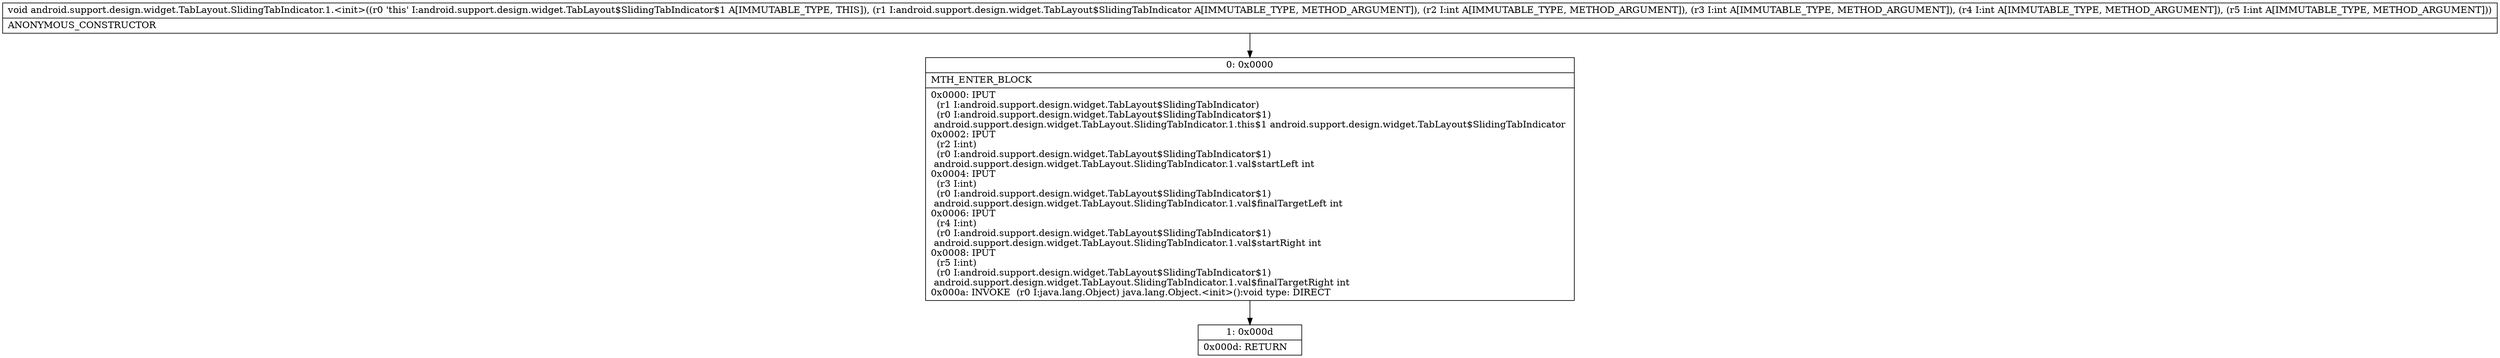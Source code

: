digraph "CFG forandroid.support.design.widget.TabLayout.SlidingTabIndicator.1.\<init\>(Landroid\/support\/design\/widget\/TabLayout$SlidingTabIndicator;IIII)V" {
Node_0 [shape=record,label="{0\:\ 0x0000|MTH_ENTER_BLOCK\l|0x0000: IPUT  \l  (r1 I:android.support.design.widget.TabLayout$SlidingTabIndicator)\l  (r0 I:android.support.design.widget.TabLayout$SlidingTabIndicator$1)\l android.support.design.widget.TabLayout.SlidingTabIndicator.1.this$1 android.support.design.widget.TabLayout$SlidingTabIndicator \l0x0002: IPUT  \l  (r2 I:int)\l  (r0 I:android.support.design.widget.TabLayout$SlidingTabIndicator$1)\l android.support.design.widget.TabLayout.SlidingTabIndicator.1.val$startLeft int \l0x0004: IPUT  \l  (r3 I:int)\l  (r0 I:android.support.design.widget.TabLayout$SlidingTabIndicator$1)\l android.support.design.widget.TabLayout.SlidingTabIndicator.1.val$finalTargetLeft int \l0x0006: IPUT  \l  (r4 I:int)\l  (r0 I:android.support.design.widget.TabLayout$SlidingTabIndicator$1)\l android.support.design.widget.TabLayout.SlidingTabIndicator.1.val$startRight int \l0x0008: IPUT  \l  (r5 I:int)\l  (r0 I:android.support.design.widget.TabLayout$SlidingTabIndicator$1)\l android.support.design.widget.TabLayout.SlidingTabIndicator.1.val$finalTargetRight int \l0x000a: INVOKE  (r0 I:java.lang.Object) java.lang.Object.\<init\>():void type: DIRECT \l}"];
Node_1 [shape=record,label="{1\:\ 0x000d|0x000d: RETURN   \l}"];
MethodNode[shape=record,label="{void android.support.design.widget.TabLayout.SlidingTabIndicator.1.\<init\>((r0 'this' I:android.support.design.widget.TabLayout$SlidingTabIndicator$1 A[IMMUTABLE_TYPE, THIS]), (r1 I:android.support.design.widget.TabLayout$SlidingTabIndicator A[IMMUTABLE_TYPE, METHOD_ARGUMENT]), (r2 I:int A[IMMUTABLE_TYPE, METHOD_ARGUMENT]), (r3 I:int A[IMMUTABLE_TYPE, METHOD_ARGUMENT]), (r4 I:int A[IMMUTABLE_TYPE, METHOD_ARGUMENT]), (r5 I:int A[IMMUTABLE_TYPE, METHOD_ARGUMENT]))  | ANONYMOUS_CONSTRUCTOR\l}"];
MethodNode -> Node_0;
Node_0 -> Node_1;
}


